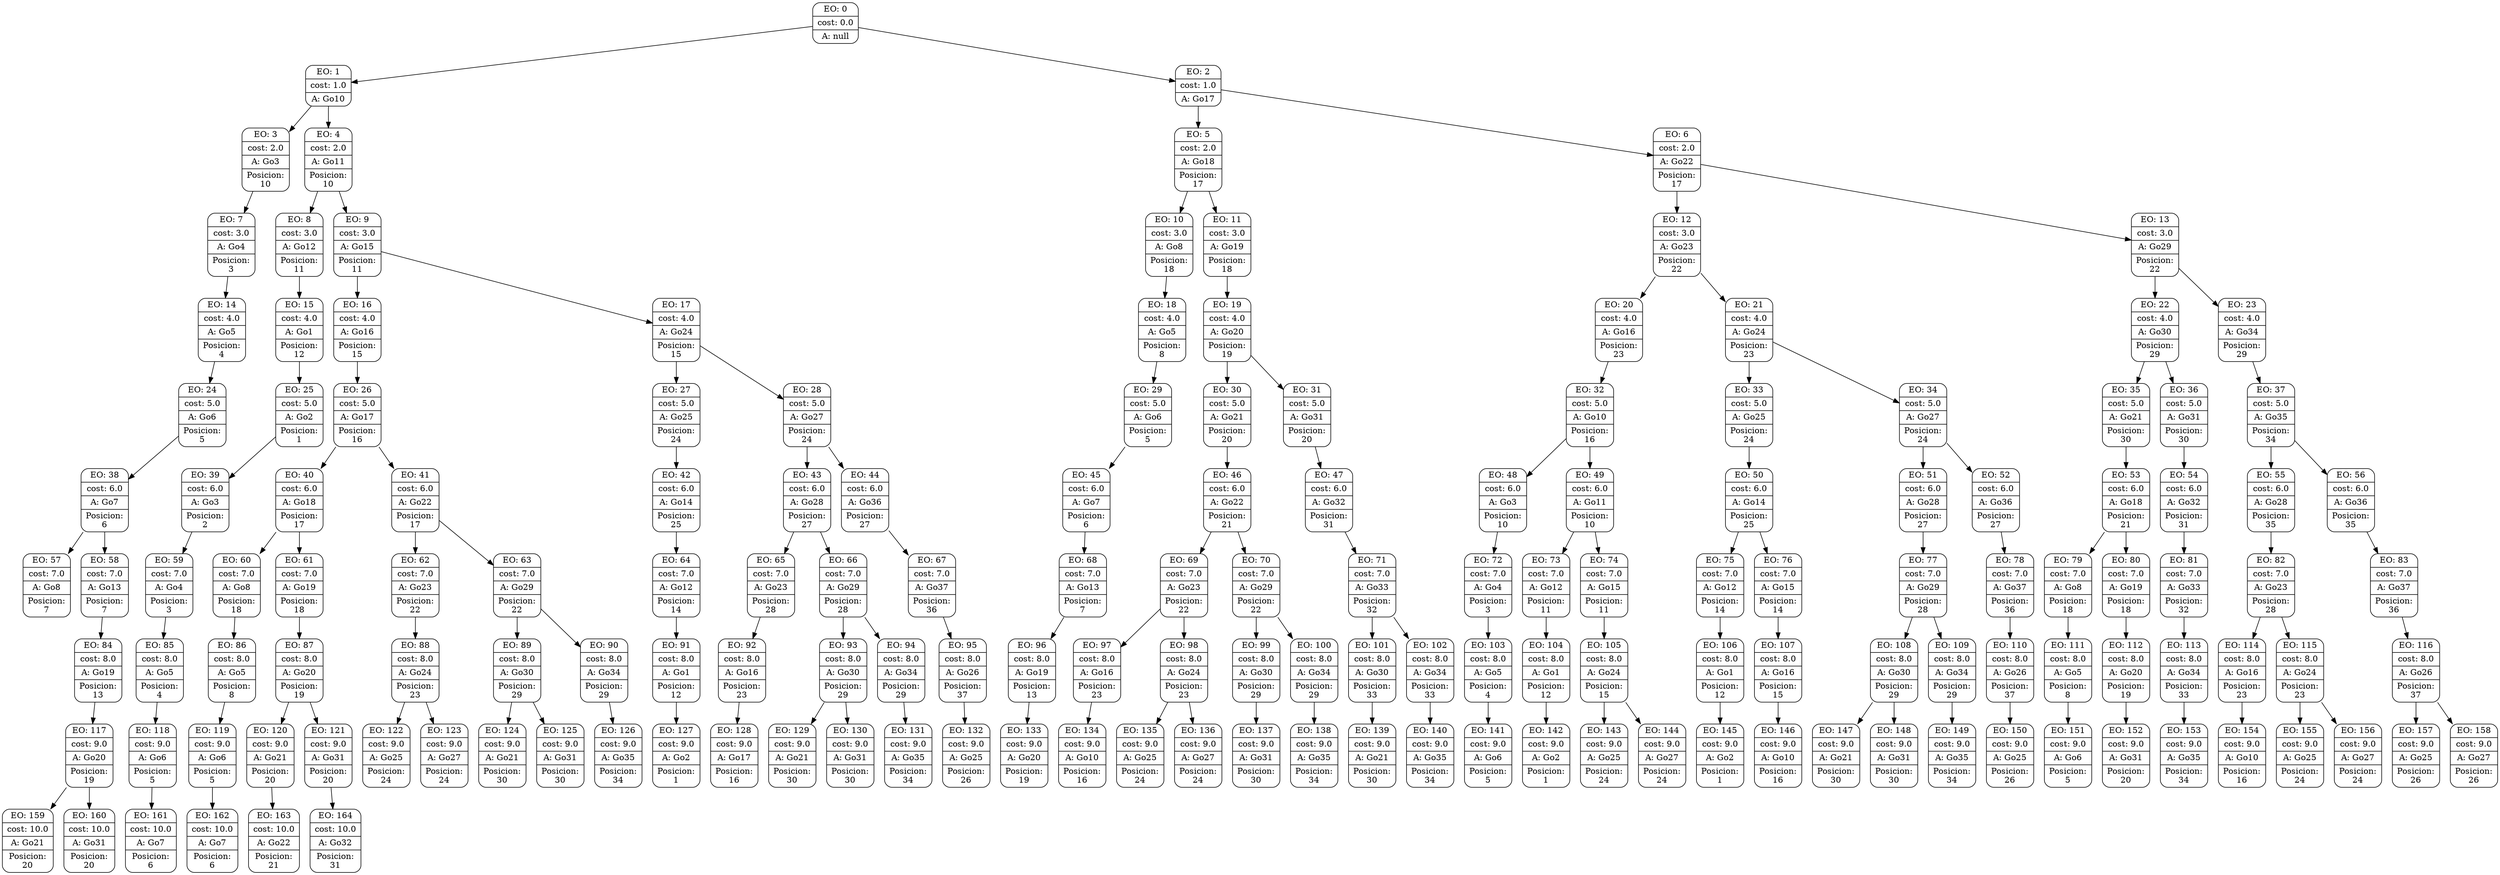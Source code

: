 digraph g {
node [shape = Mrecord];
nodo0[label="{EO: 0|cost: 0.0|A: null}"]
nodo1[label="{EO: 1|cost: 1.0|A: Go10}"]
nodo3[label="{EO: 3|cost: 2.0|A: Go3|Posicion:\n10}"]
nodo7[label="{EO: 7|cost: 3.0|A: Go4|Posicion:\n3}"]
nodo14[label="{EO: 14|cost: 4.0|A: Go5|Posicion:\n4}"]
nodo24[label="{EO: 24|cost: 5.0|A: Go6|Posicion:\n5}"]
nodo38[label="{EO: 38|cost: 6.0|A: Go7|Posicion:\n6}"]
nodo57[label="{EO: 57|cost: 7.0|A: Go8|Posicion:\n7}"]

nodo38 -> nodo57;
nodo58[label="{EO: 58|cost: 7.0|A: Go13|Posicion:\n7}"]
nodo84[label="{EO: 84|cost: 8.0|A: Go19|Posicion:\n13}"]
nodo117[label="{EO: 117|cost: 9.0|A: Go20|Posicion:\n19}"]
nodo159[label="{EO: 159|cost: 10.0|A: Go21|Posicion:\n20}"]

nodo117 -> nodo159;
nodo160[label="{EO: 160|cost: 10.0|A: Go31|Posicion:\n20}"]

nodo117 -> nodo160;

nodo84 -> nodo117;

nodo58 -> nodo84;

nodo38 -> nodo58;

nodo24 -> nodo38;

nodo14 -> nodo24;

nodo7 -> nodo14;

nodo3 -> nodo7;

nodo1 -> nodo3;
nodo4[label="{EO: 4|cost: 2.0|A: Go11|Posicion:\n10}"]
nodo8[label="{EO: 8|cost: 3.0|A: Go12|Posicion:\n11}"]
nodo15[label="{EO: 15|cost: 4.0|A: Go1|Posicion:\n12}"]
nodo25[label="{EO: 25|cost: 5.0|A: Go2|Posicion:\n1}"]
nodo39[label="{EO: 39|cost: 6.0|A: Go3|Posicion:\n2}"]
nodo59[label="{EO: 59|cost: 7.0|A: Go4|Posicion:\n3}"]
nodo85[label="{EO: 85|cost: 8.0|A: Go5|Posicion:\n4}"]
nodo118[label="{EO: 118|cost: 9.0|A: Go6|Posicion:\n5}"]
nodo161[label="{EO: 161|cost: 10.0|A: Go7|Posicion:\n6}"]

nodo118 -> nodo161;

nodo85 -> nodo118;

nodo59 -> nodo85;

nodo39 -> nodo59;

nodo25 -> nodo39;

nodo15 -> nodo25;

nodo8 -> nodo15;

nodo4 -> nodo8;
nodo9[label="{EO: 9|cost: 3.0|A: Go15|Posicion:\n11}"]
nodo16[label="{EO: 16|cost: 4.0|A: Go16|Posicion:\n15}"]
nodo26[label="{EO: 26|cost: 5.0|A: Go17|Posicion:\n16}"]
nodo40[label="{EO: 40|cost: 6.0|A: Go18|Posicion:\n17}"]
nodo60[label="{EO: 60|cost: 7.0|A: Go8|Posicion:\n18}"]
nodo86[label="{EO: 86|cost: 8.0|A: Go5|Posicion:\n8}"]
nodo119[label="{EO: 119|cost: 9.0|A: Go6|Posicion:\n5}"]
nodo162[label="{EO: 162|cost: 10.0|A: Go7|Posicion:\n6}"]

nodo119 -> nodo162;

nodo86 -> nodo119;

nodo60 -> nodo86;

nodo40 -> nodo60;
nodo61[label="{EO: 61|cost: 7.0|A: Go19|Posicion:\n18}"]
nodo87[label="{EO: 87|cost: 8.0|A: Go20|Posicion:\n19}"]
nodo120[label="{EO: 120|cost: 9.0|A: Go21|Posicion:\n20}"]
nodo163[label="{EO: 163|cost: 10.0|A: Go22|Posicion:\n21}"]

nodo120 -> nodo163;

nodo87 -> nodo120;
nodo121[label="{EO: 121|cost: 9.0|A: Go31|Posicion:\n20}"]
nodo164[label="{EO: 164|cost: 10.0|A: Go32|Posicion:\n31}"]

nodo121 -> nodo164;

nodo87 -> nodo121;

nodo61 -> nodo87;

nodo40 -> nodo61;

nodo26 -> nodo40;
nodo41[label="{EO: 41|cost: 6.0|A: Go22|Posicion:\n17}"]
nodo62[label="{EO: 62|cost: 7.0|A: Go23|Posicion:\n22}"]
nodo88[label="{EO: 88|cost: 8.0|A: Go24|Posicion:\n23}"]
nodo122[label="{EO: 122|cost: 9.0|A: Go25|Posicion:\n24}"]

nodo88 -> nodo122;
nodo123[label="{EO: 123|cost: 9.0|A: Go27|Posicion:\n24}"]

nodo88 -> nodo123;

nodo62 -> nodo88;

nodo41 -> nodo62;
nodo63[label="{EO: 63|cost: 7.0|A: Go29|Posicion:\n22}"]
nodo89[label="{EO: 89|cost: 8.0|A: Go30|Posicion:\n29}"]
nodo124[label="{EO: 124|cost: 9.0|A: Go21|Posicion:\n30}"]

nodo89 -> nodo124;
nodo125[label="{EO: 125|cost: 9.0|A: Go31|Posicion:\n30}"]

nodo89 -> nodo125;

nodo63 -> nodo89;
nodo90[label="{EO: 90|cost: 8.0|A: Go34|Posicion:\n29}"]
nodo126[label="{EO: 126|cost: 9.0|A: Go35|Posicion:\n34}"]

nodo90 -> nodo126;

nodo63 -> nodo90;

nodo41 -> nodo63;

nodo26 -> nodo41;

nodo16 -> nodo26;

nodo9 -> nodo16;
nodo17[label="{EO: 17|cost: 4.0|A: Go24|Posicion:\n15}"]
nodo27[label="{EO: 27|cost: 5.0|A: Go25|Posicion:\n24}"]
nodo42[label="{EO: 42|cost: 6.0|A: Go14|Posicion:\n25}"]
nodo64[label="{EO: 64|cost: 7.0|A: Go12|Posicion:\n14}"]
nodo91[label="{EO: 91|cost: 8.0|A: Go1|Posicion:\n12}"]
nodo127[label="{EO: 127|cost: 9.0|A: Go2|Posicion:\n1}"]

nodo91 -> nodo127;

nodo64 -> nodo91;

nodo42 -> nodo64;

nodo27 -> nodo42;

nodo17 -> nodo27;
nodo28[label="{EO: 28|cost: 5.0|A: Go27|Posicion:\n24}"]
nodo43[label="{EO: 43|cost: 6.0|A: Go28|Posicion:\n27}"]
nodo65[label="{EO: 65|cost: 7.0|A: Go23|Posicion:\n28}"]
nodo92[label="{EO: 92|cost: 8.0|A: Go16|Posicion:\n23}"]
nodo128[label="{EO: 128|cost: 9.0|A: Go17|Posicion:\n16}"]

nodo92 -> nodo128;

nodo65 -> nodo92;

nodo43 -> nodo65;
nodo66[label="{EO: 66|cost: 7.0|A: Go29|Posicion:\n28}"]
nodo93[label="{EO: 93|cost: 8.0|A: Go30|Posicion:\n29}"]
nodo129[label="{EO: 129|cost: 9.0|A: Go21|Posicion:\n30}"]

nodo93 -> nodo129;
nodo130[label="{EO: 130|cost: 9.0|A: Go31|Posicion:\n30}"]

nodo93 -> nodo130;

nodo66 -> nodo93;
nodo94[label="{EO: 94|cost: 8.0|A: Go34|Posicion:\n29}"]
nodo131[label="{EO: 131|cost: 9.0|A: Go35|Posicion:\n34}"]

nodo94 -> nodo131;

nodo66 -> nodo94;

nodo43 -> nodo66;

nodo28 -> nodo43;
nodo44[label="{EO: 44|cost: 6.0|A: Go36|Posicion:\n27}"]
nodo67[label="{EO: 67|cost: 7.0|A: Go37|Posicion:\n36}"]
nodo95[label="{EO: 95|cost: 8.0|A: Go26|Posicion:\n37}"]
nodo132[label="{EO: 132|cost: 9.0|A: Go25|Posicion:\n26}"]

nodo95 -> nodo132;

nodo67 -> nodo95;

nodo44 -> nodo67;

nodo28 -> nodo44;

nodo17 -> nodo28;

nodo9 -> nodo17;

nodo4 -> nodo9;

nodo1 -> nodo4;

nodo0 -> nodo1;
nodo2[label="{EO: 2|cost: 1.0|A: Go17}"]
nodo5[label="{EO: 5|cost: 2.0|A: Go18|Posicion:\n17}"]
nodo10[label="{EO: 10|cost: 3.0|A: Go8|Posicion:\n18}"]
nodo18[label="{EO: 18|cost: 4.0|A: Go5|Posicion:\n8}"]
nodo29[label="{EO: 29|cost: 5.0|A: Go6|Posicion:\n5}"]
nodo45[label="{EO: 45|cost: 6.0|A: Go7|Posicion:\n6}"]
nodo68[label="{EO: 68|cost: 7.0|A: Go13|Posicion:\n7}"]
nodo96[label="{EO: 96|cost: 8.0|A: Go19|Posicion:\n13}"]
nodo133[label="{EO: 133|cost: 9.0|A: Go20|Posicion:\n19}"]

nodo96 -> nodo133;

nodo68 -> nodo96;

nodo45 -> nodo68;

nodo29 -> nodo45;

nodo18 -> nodo29;

nodo10 -> nodo18;

nodo5 -> nodo10;
nodo11[label="{EO: 11|cost: 3.0|A: Go19|Posicion:\n18}"]
nodo19[label="{EO: 19|cost: 4.0|A: Go20|Posicion:\n19}"]
nodo30[label="{EO: 30|cost: 5.0|A: Go21|Posicion:\n20}"]
nodo46[label="{EO: 46|cost: 6.0|A: Go22|Posicion:\n21}"]
nodo69[label="{EO: 69|cost: 7.0|A: Go23|Posicion:\n22}"]
nodo97[label="{EO: 97|cost: 8.0|A: Go16|Posicion:\n23}"]
nodo134[label="{EO: 134|cost: 9.0|A: Go10|Posicion:\n16}"]

nodo97 -> nodo134;

nodo69 -> nodo97;
nodo98[label="{EO: 98|cost: 8.0|A: Go24|Posicion:\n23}"]
nodo135[label="{EO: 135|cost: 9.0|A: Go25|Posicion:\n24}"]

nodo98 -> nodo135;
nodo136[label="{EO: 136|cost: 9.0|A: Go27|Posicion:\n24}"]

nodo98 -> nodo136;

nodo69 -> nodo98;

nodo46 -> nodo69;
nodo70[label="{EO: 70|cost: 7.0|A: Go29|Posicion:\n22}"]
nodo99[label="{EO: 99|cost: 8.0|A: Go30|Posicion:\n29}"]
nodo137[label="{EO: 137|cost: 9.0|A: Go31|Posicion:\n30}"]

nodo99 -> nodo137;

nodo70 -> nodo99;
nodo100[label="{EO: 100|cost: 8.0|A: Go34|Posicion:\n29}"]
nodo138[label="{EO: 138|cost: 9.0|A: Go35|Posicion:\n34}"]

nodo100 -> nodo138;

nodo70 -> nodo100;

nodo46 -> nodo70;

nodo30 -> nodo46;

nodo19 -> nodo30;
nodo31[label="{EO: 31|cost: 5.0|A: Go31|Posicion:\n20}"]
nodo47[label="{EO: 47|cost: 6.0|A: Go32|Posicion:\n31}"]
nodo71[label="{EO: 71|cost: 7.0|A: Go33|Posicion:\n32}"]
nodo101[label="{EO: 101|cost: 8.0|A: Go30|Posicion:\n33}"]
nodo139[label="{EO: 139|cost: 9.0|A: Go21|Posicion:\n30}"]

nodo101 -> nodo139;

nodo71 -> nodo101;
nodo102[label="{EO: 102|cost: 8.0|A: Go34|Posicion:\n33}"]
nodo140[label="{EO: 140|cost: 9.0|A: Go35|Posicion:\n34}"]

nodo102 -> nodo140;

nodo71 -> nodo102;

nodo47 -> nodo71;

nodo31 -> nodo47;

nodo19 -> nodo31;

nodo11 -> nodo19;

nodo5 -> nodo11;

nodo2 -> nodo5;
nodo6[label="{EO: 6|cost: 2.0|A: Go22|Posicion:\n17}"]
nodo12[label="{EO: 12|cost: 3.0|A: Go23|Posicion:\n22}"]
nodo20[label="{EO: 20|cost: 4.0|A: Go16|Posicion:\n23}"]
nodo32[label="{EO: 32|cost: 5.0|A: Go10|Posicion:\n16}"]
nodo48[label="{EO: 48|cost: 6.0|A: Go3|Posicion:\n10}"]
nodo72[label="{EO: 72|cost: 7.0|A: Go4|Posicion:\n3}"]
nodo103[label="{EO: 103|cost: 8.0|A: Go5|Posicion:\n4}"]
nodo141[label="{EO: 141|cost: 9.0|A: Go6|Posicion:\n5}"]

nodo103 -> nodo141;

nodo72 -> nodo103;

nodo48 -> nodo72;

nodo32 -> nodo48;
nodo49[label="{EO: 49|cost: 6.0|A: Go11|Posicion:\n10}"]
nodo73[label="{EO: 73|cost: 7.0|A: Go12|Posicion:\n11}"]
nodo104[label="{EO: 104|cost: 8.0|A: Go1|Posicion:\n12}"]
nodo142[label="{EO: 142|cost: 9.0|A: Go2|Posicion:\n1}"]

nodo104 -> nodo142;

nodo73 -> nodo104;

nodo49 -> nodo73;
nodo74[label="{EO: 74|cost: 7.0|A: Go15|Posicion:\n11}"]
nodo105[label="{EO: 105|cost: 8.0|A: Go24|Posicion:\n15}"]
nodo143[label="{EO: 143|cost: 9.0|A: Go25|Posicion:\n24}"]

nodo105 -> nodo143;
nodo144[label="{EO: 144|cost: 9.0|A: Go27|Posicion:\n24}"]

nodo105 -> nodo144;

nodo74 -> nodo105;

nodo49 -> nodo74;

nodo32 -> nodo49;

nodo20 -> nodo32;

nodo12 -> nodo20;
nodo21[label="{EO: 21|cost: 4.0|A: Go24|Posicion:\n23}"]
nodo33[label="{EO: 33|cost: 5.0|A: Go25|Posicion:\n24}"]
nodo50[label="{EO: 50|cost: 6.0|A: Go14|Posicion:\n25}"]
nodo75[label="{EO: 75|cost: 7.0|A: Go12|Posicion:\n14}"]
nodo106[label="{EO: 106|cost: 8.0|A: Go1|Posicion:\n12}"]
nodo145[label="{EO: 145|cost: 9.0|A: Go2|Posicion:\n1}"]

nodo106 -> nodo145;

nodo75 -> nodo106;

nodo50 -> nodo75;
nodo76[label="{EO: 76|cost: 7.0|A: Go15|Posicion:\n14}"]
nodo107[label="{EO: 107|cost: 8.0|A: Go16|Posicion:\n15}"]
nodo146[label="{EO: 146|cost: 9.0|A: Go10|Posicion:\n16}"]

nodo107 -> nodo146;

nodo76 -> nodo107;

nodo50 -> nodo76;

nodo33 -> nodo50;

nodo21 -> nodo33;
nodo34[label="{EO: 34|cost: 5.0|A: Go27|Posicion:\n24}"]
nodo51[label="{EO: 51|cost: 6.0|A: Go28|Posicion:\n27}"]
nodo77[label="{EO: 77|cost: 7.0|A: Go29|Posicion:\n28}"]
nodo108[label="{EO: 108|cost: 8.0|A: Go30|Posicion:\n29}"]
nodo147[label="{EO: 147|cost: 9.0|A: Go21|Posicion:\n30}"]

nodo108 -> nodo147;
nodo148[label="{EO: 148|cost: 9.0|A: Go31|Posicion:\n30}"]

nodo108 -> nodo148;

nodo77 -> nodo108;
nodo109[label="{EO: 109|cost: 8.0|A: Go34|Posicion:\n29}"]
nodo149[label="{EO: 149|cost: 9.0|A: Go35|Posicion:\n34}"]

nodo109 -> nodo149;

nodo77 -> nodo109;

nodo51 -> nodo77;

nodo34 -> nodo51;
nodo52[label="{EO: 52|cost: 6.0|A: Go36|Posicion:\n27}"]
nodo78[label="{EO: 78|cost: 7.0|A: Go37|Posicion:\n36}"]
nodo110[label="{EO: 110|cost: 8.0|A: Go26|Posicion:\n37}"]
nodo150[label="{EO: 150|cost: 9.0|A: Go25|Posicion:\n26}"]

nodo110 -> nodo150;

nodo78 -> nodo110;

nodo52 -> nodo78;

nodo34 -> nodo52;

nodo21 -> nodo34;

nodo12 -> nodo21;

nodo6 -> nodo12;
nodo13[label="{EO: 13|cost: 3.0|A: Go29|Posicion:\n22}"]
nodo22[label="{EO: 22|cost: 4.0|A: Go30|Posicion:\n29}"]
nodo35[label="{EO: 35|cost: 5.0|A: Go21|Posicion:\n30}"]
nodo53[label="{EO: 53|cost: 6.0|A: Go18|Posicion:\n21}"]
nodo79[label="{EO: 79|cost: 7.0|A: Go8|Posicion:\n18}"]
nodo111[label="{EO: 111|cost: 8.0|A: Go5|Posicion:\n8}"]
nodo151[label="{EO: 151|cost: 9.0|A: Go6|Posicion:\n5}"]

nodo111 -> nodo151;

nodo79 -> nodo111;

nodo53 -> nodo79;
nodo80[label="{EO: 80|cost: 7.0|A: Go19|Posicion:\n18}"]
nodo112[label="{EO: 112|cost: 8.0|A: Go20|Posicion:\n19}"]
nodo152[label="{EO: 152|cost: 9.0|A: Go31|Posicion:\n20}"]

nodo112 -> nodo152;

nodo80 -> nodo112;

nodo53 -> nodo80;

nodo35 -> nodo53;

nodo22 -> nodo35;
nodo36[label="{EO: 36|cost: 5.0|A: Go31|Posicion:\n30}"]
nodo54[label="{EO: 54|cost: 6.0|A: Go32|Posicion:\n31}"]
nodo81[label="{EO: 81|cost: 7.0|A: Go33|Posicion:\n32}"]
nodo113[label="{EO: 113|cost: 8.0|A: Go34|Posicion:\n33}"]
nodo153[label="{EO: 153|cost: 9.0|A: Go35|Posicion:\n34}"]

nodo113 -> nodo153;

nodo81 -> nodo113;

nodo54 -> nodo81;

nodo36 -> nodo54;

nodo22 -> nodo36;

nodo13 -> nodo22;
nodo23[label="{EO: 23|cost: 4.0|A: Go34|Posicion:\n29}"]
nodo37[label="{EO: 37|cost: 5.0|A: Go35|Posicion:\n34}"]
nodo55[label="{EO: 55|cost: 6.0|A: Go28|Posicion:\n35}"]
nodo82[label="{EO: 82|cost: 7.0|A: Go23|Posicion:\n28}"]
nodo114[label="{EO: 114|cost: 8.0|A: Go16|Posicion:\n23}"]
nodo154[label="{EO: 154|cost: 9.0|A: Go10|Posicion:\n16}"]

nodo114 -> nodo154;

nodo82 -> nodo114;
nodo115[label="{EO: 115|cost: 8.0|A: Go24|Posicion:\n23}"]
nodo155[label="{EO: 155|cost: 9.0|A: Go25|Posicion:\n24}"]

nodo115 -> nodo155;
nodo156[label="{EO: 156|cost: 9.0|A: Go27|Posicion:\n24}"]

nodo115 -> nodo156;

nodo82 -> nodo115;

nodo55 -> nodo82;

nodo37 -> nodo55;
nodo56[label="{EO: 56|cost: 6.0|A: Go36|Posicion:\n35}"]
nodo83[label="{EO: 83|cost: 7.0|A: Go37|Posicion:\n36}"]
nodo116[label="{EO: 116|cost: 8.0|A: Go26|Posicion:\n37}"]
nodo157[label="{EO: 157|cost: 9.0|A: Go25|Posicion:\n26}"]

nodo116 -> nodo157;
nodo158[label="{EO: 158|cost: 9.0|A: Go27|Posicion:\n26}"]

nodo116 -> nodo158;

nodo83 -> nodo116;

nodo56 -> nodo83;

nodo37 -> nodo56;

nodo23 -> nodo37;

nodo13 -> nodo23;

nodo6 -> nodo13;

nodo2 -> nodo6;

nodo0 -> nodo2;


}